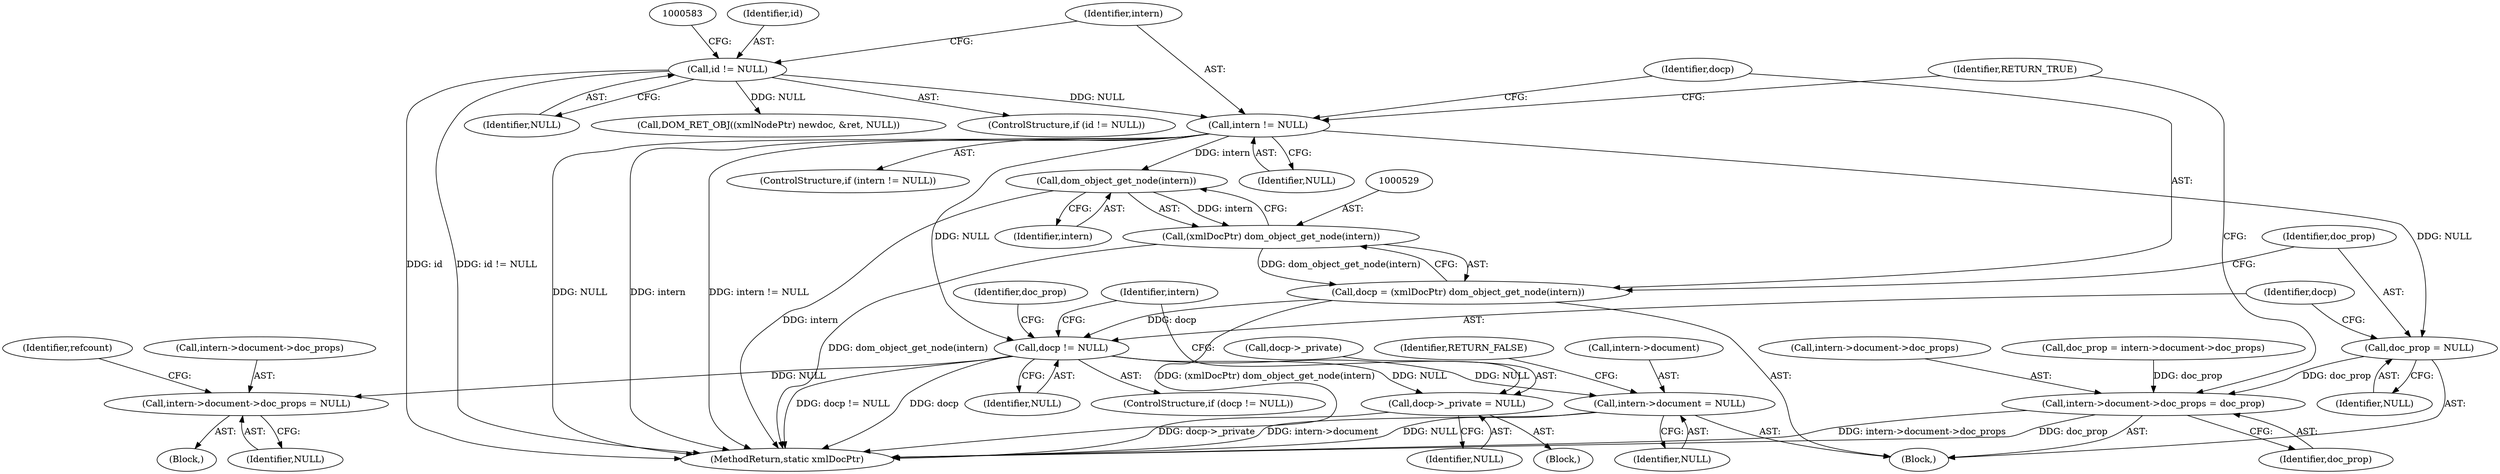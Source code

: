digraph "0_php_4435b9142ff9813845d5c97ab29a5d637bedb257@pointer" {
"1000522" [label="(Call,intern != NULL)"];
"1000517" [label="(Call,id != NULL)"];
"1000530" [label="(Call,dom_object_get_node(intern))"];
"1000528" [label="(Call,(xmlDocPtr) dom_object_get_node(intern))"];
"1000526" [label="(Call,docp = (xmlDocPtr) dom_object_get_node(intern))"];
"1000536" [label="(Call,docp != NULL)"];
"1000547" [label="(Call,intern->document->doc_props = NULL)"];
"1000559" [label="(Call,docp->_private = NULL)"];
"1000564" [label="(Call,intern->document = NULL)"];
"1000532" [label="(Call,doc_prop = NULL)"];
"1000571" [label="(Call,intern->document->doc_props = doc_prop)"];
"1000577" [label="(Identifier,doc_prop)"];
"1000540" [label="(Call,doc_prop = intern->document->doc_props)"];
"1000572" [label="(Call,intern->document->doc_props)"];
"1000553" [label="(Identifier,NULL)"];
"1000527" [label="(Identifier,docp)"];
"1000533" [label="(Identifier,doc_prop)"];
"1000563" [label="(Identifier,NULL)"];
"1000517" [label="(Call,id != NULL)"];
"1000568" [label="(Identifier,NULL)"];
"1000526" [label="(Call,docp = (xmlDocPtr) dom_object_get_node(intern))"];
"1000530" [label="(Call,dom_object_get_node(intern))"];
"1000581" [label="(Call,DOM_RET_OBJ((xmlNodePtr) newdoc, &ret, NULL))"];
"1000566" [label="(Identifier,intern)"];
"1000521" [label="(ControlStructure,if (intern != NULL))"];
"1000534" [label="(Identifier,NULL)"];
"1000578" [label="(Identifier,RETURN_TRUE)"];
"1000528" [label="(Call,(xmlDocPtr) dom_object_get_node(intern))"];
"1000548" [label="(Call,intern->document->doc_props)"];
"1000564" [label="(Call,intern->document = NULL)"];
"1000556" [label="(Identifier,refcount)"];
"1000541" [label="(Identifier,doc_prop)"];
"1000531" [label="(Identifier,intern)"];
"1000570" [label="(Identifier,RETURN_FALSE)"];
"1000518" [label="(Identifier,id)"];
"1000571" [label="(Call,intern->document->doc_props = doc_prop)"];
"1000525" [label="(Block,)"];
"1000558" [label="(Block,)"];
"1000532" [label="(Call,doc_prop = NULL)"];
"1000523" [label="(Identifier,intern)"];
"1000537" [label="(Identifier,docp)"];
"1000516" [label="(ControlStructure,if (id != NULL))"];
"1001428" [label="(MethodReturn,static xmlDocPtr)"];
"1000522" [label="(Call,intern != NULL)"];
"1000536" [label="(Call,docp != NULL)"];
"1000560" [label="(Call,docp->_private)"];
"1000538" [label="(Identifier,NULL)"];
"1000519" [label="(Identifier,NULL)"];
"1000535" [label="(ControlStructure,if (docp != NULL))"];
"1000547" [label="(Call,intern->document->doc_props = NULL)"];
"1000565" [label="(Call,intern->document)"];
"1000539" [label="(Block,)"];
"1000559" [label="(Call,docp->_private = NULL)"];
"1000524" [label="(Identifier,NULL)"];
"1000522" -> "1000521"  [label="AST: "];
"1000522" -> "1000524"  [label="CFG: "];
"1000523" -> "1000522"  [label="AST: "];
"1000524" -> "1000522"  [label="AST: "];
"1000527" -> "1000522"  [label="CFG: "];
"1000578" -> "1000522"  [label="CFG: "];
"1000522" -> "1001428"  [label="DDG: NULL"];
"1000522" -> "1001428"  [label="DDG: intern != NULL"];
"1000522" -> "1001428"  [label="DDG: intern"];
"1000517" -> "1000522"  [label="DDG: NULL"];
"1000522" -> "1000530"  [label="DDG: intern"];
"1000522" -> "1000532"  [label="DDG: NULL"];
"1000522" -> "1000536"  [label="DDG: NULL"];
"1000517" -> "1000516"  [label="AST: "];
"1000517" -> "1000519"  [label="CFG: "];
"1000518" -> "1000517"  [label="AST: "];
"1000519" -> "1000517"  [label="AST: "];
"1000523" -> "1000517"  [label="CFG: "];
"1000583" -> "1000517"  [label="CFG: "];
"1000517" -> "1001428"  [label="DDG: id"];
"1000517" -> "1001428"  [label="DDG: id != NULL"];
"1000517" -> "1000581"  [label="DDG: NULL"];
"1000530" -> "1000528"  [label="AST: "];
"1000530" -> "1000531"  [label="CFG: "];
"1000531" -> "1000530"  [label="AST: "];
"1000528" -> "1000530"  [label="CFG: "];
"1000530" -> "1001428"  [label="DDG: intern"];
"1000530" -> "1000528"  [label="DDG: intern"];
"1000528" -> "1000526"  [label="AST: "];
"1000529" -> "1000528"  [label="AST: "];
"1000526" -> "1000528"  [label="CFG: "];
"1000528" -> "1001428"  [label="DDG: dom_object_get_node(intern)"];
"1000528" -> "1000526"  [label="DDG: dom_object_get_node(intern)"];
"1000526" -> "1000525"  [label="AST: "];
"1000527" -> "1000526"  [label="AST: "];
"1000533" -> "1000526"  [label="CFG: "];
"1000526" -> "1001428"  [label="DDG: (xmlDocPtr) dom_object_get_node(intern)"];
"1000526" -> "1000536"  [label="DDG: docp"];
"1000536" -> "1000535"  [label="AST: "];
"1000536" -> "1000538"  [label="CFG: "];
"1000537" -> "1000536"  [label="AST: "];
"1000538" -> "1000536"  [label="AST: "];
"1000541" -> "1000536"  [label="CFG: "];
"1000566" -> "1000536"  [label="CFG: "];
"1000536" -> "1001428"  [label="DDG: docp != NULL"];
"1000536" -> "1001428"  [label="DDG: docp"];
"1000536" -> "1000547"  [label="DDG: NULL"];
"1000536" -> "1000559"  [label="DDG: NULL"];
"1000536" -> "1000564"  [label="DDG: NULL"];
"1000547" -> "1000539"  [label="AST: "];
"1000547" -> "1000553"  [label="CFG: "];
"1000548" -> "1000547"  [label="AST: "];
"1000553" -> "1000547"  [label="AST: "];
"1000556" -> "1000547"  [label="CFG: "];
"1000559" -> "1000558"  [label="AST: "];
"1000559" -> "1000563"  [label="CFG: "];
"1000560" -> "1000559"  [label="AST: "];
"1000563" -> "1000559"  [label="AST: "];
"1000566" -> "1000559"  [label="CFG: "];
"1000559" -> "1001428"  [label="DDG: docp->_private"];
"1000564" -> "1000525"  [label="AST: "];
"1000564" -> "1000568"  [label="CFG: "];
"1000565" -> "1000564"  [label="AST: "];
"1000568" -> "1000564"  [label="AST: "];
"1000570" -> "1000564"  [label="CFG: "];
"1000564" -> "1001428"  [label="DDG: NULL"];
"1000564" -> "1001428"  [label="DDG: intern->document"];
"1000532" -> "1000525"  [label="AST: "];
"1000532" -> "1000534"  [label="CFG: "];
"1000533" -> "1000532"  [label="AST: "];
"1000534" -> "1000532"  [label="AST: "];
"1000537" -> "1000532"  [label="CFG: "];
"1000532" -> "1000571"  [label="DDG: doc_prop"];
"1000571" -> "1000525"  [label="AST: "];
"1000571" -> "1000577"  [label="CFG: "];
"1000572" -> "1000571"  [label="AST: "];
"1000577" -> "1000571"  [label="AST: "];
"1000578" -> "1000571"  [label="CFG: "];
"1000571" -> "1001428"  [label="DDG: doc_prop"];
"1000571" -> "1001428"  [label="DDG: intern->document->doc_props"];
"1000540" -> "1000571"  [label="DDG: doc_prop"];
}
